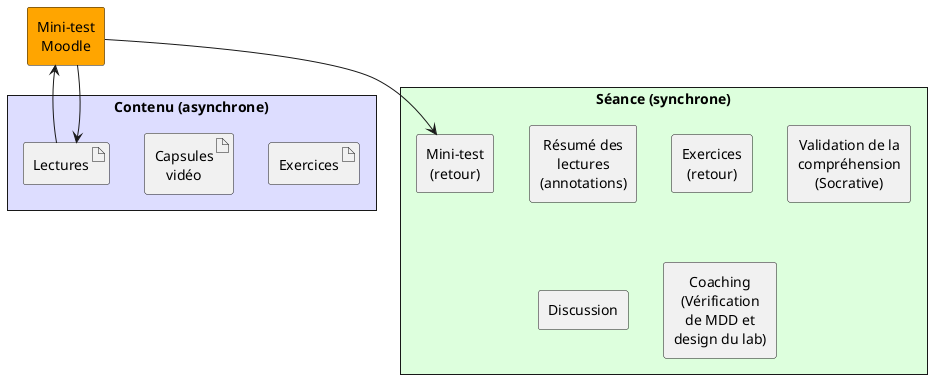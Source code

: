 @startuml PlanGénéralSéances
skinparam style strictuml
skinparam defaulttextalignment center
rectangle "Contenu (asynchrone)" as async #ddddff {
  artifact "Exercices"
  artifact "Capsules\nvidéo"
  artifact "Lectures" as lectures
}
rectangle "Mini-test\nMoodle" as quiz #orange
rectangle "Séance (synchrone)" as cours #ddffdd {
  rectangle "Mini-test\n(retour)" as retmt
  rectangle "Résumé des\nlectures\n(annotations)"
  rectangle "Exercices\n(retour)"
  rectangle "Validation de la\ncompréhension\n(Socrative)"
  rectangle "Discussion"
  rectangle "Coaching\n(Vérification\nde MDD et\ndesign du lab)"
}

lectures -u-> quiz
quiz -d-> lectures
quiz --> retmt
@enduml